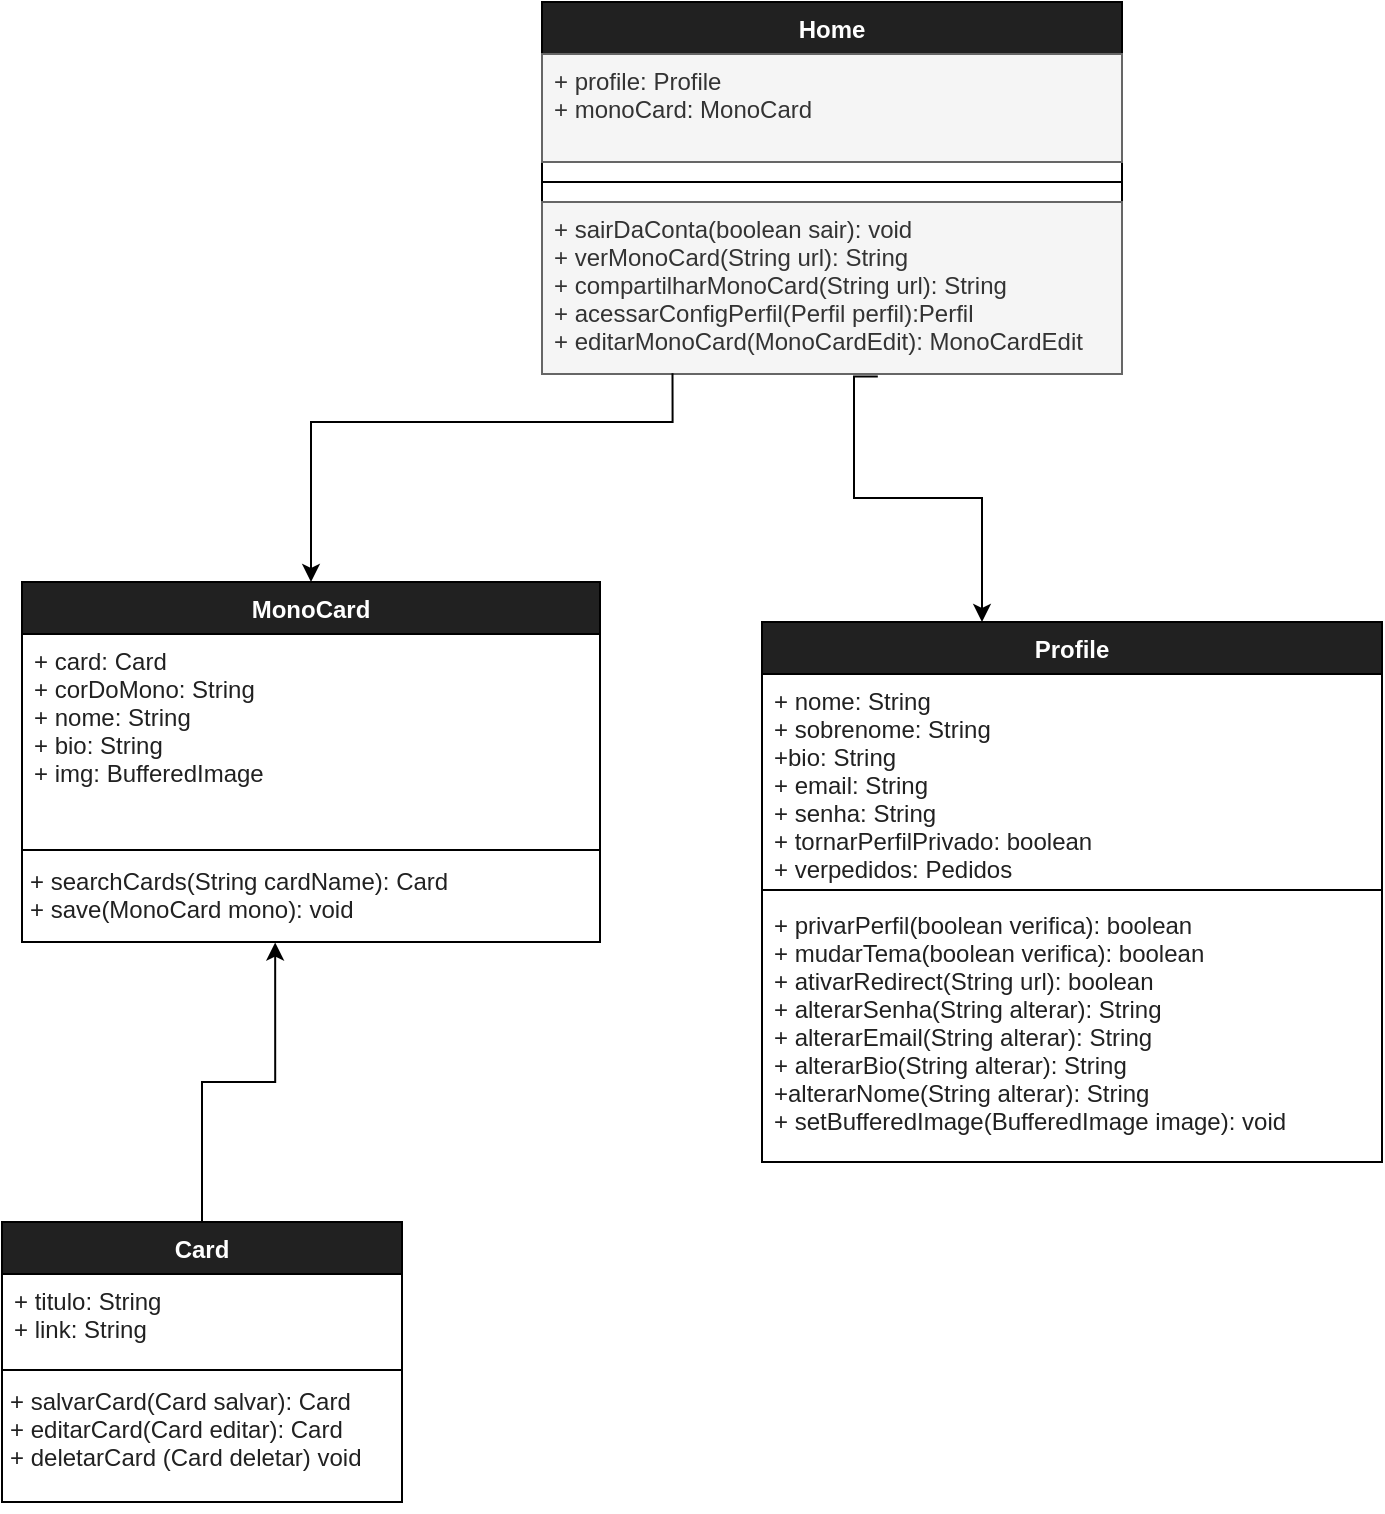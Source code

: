 <mxfile version="20.0.4" type="github">
  <diagram id="C5RBs43oDa-KdzZeNtuy" name="Page-1">
    <mxGraphModel dx="2031" dy="1063" grid="1" gridSize="10" guides="1" tooltips="1" connect="1" arrows="1" fold="1" page="1" pageScale="1" pageWidth="827" pageHeight="1169" math="0" shadow="0">
      <root>
        <mxCell id="WIyWlLk6GJQsqaUBKTNV-0" />
        <mxCell id="WIyWlLk6GJQsqaUBKTNV-1" parent="WIyWlLk6GJQsqaUBKTNV-0" />
        <mxCell id="Ze94KI98oy2lEPaOC78q-29" value="Home" style="swimlane;fontStyle=1;align=center;verticalAlign=top;childLayout=stackLayout;horizontal=1;startSize=26;horizontalStack=0;resizeParent=1;resizeParentMax=0;resizeLast=0;collapsible=1;marginBottom=0;fontColor=#FFFFFF;fillColor=#212121;" parent="WIyWlLk6GJQsqaUBKTNV-1" vertex="1">
          <mxGeometry x="350" y="40" width="290" height="186" as="geometry" />
        </mxCell>
        <mxCell id="Ze94KI98oy2lEPaOC78q-30" value="+ profile: Profile&#xa;+ monoCard: MonoCard&#xa;&#xa;" style="text;align=left;verticalAlign=top;spacingLeft=4;spacingRight=4;overflow=hidden;rotatable=0;points=[[0,0.5],[1,0.5]];portConstraint=eastwest;fillColor=#f5f5f5;fontColor=#333333;strokeColor=#666666;" parent="Ze94KI98oy2lEPaOC78q-29" vertex="1">
          <mxGeometry y="26" width="290" height="54" as="geometry" />
        </mxCell>
        <mxCell id="Ze94KI98oy2lEPaOC78q-31" value="" style="line;strokeWidth=1;fillColor=none;align=left;verticalAlign=middle;spacingTop=-1;spacingLeft=3;spacingRight=3;rotatable=0;labelPosition=right;points=[];portConstraint=eastwest;fontColor=#FFFFFF;" parent="Ze94KI98oy2lEPaOC78q-29" vertex="1">
          <mxGeometry y="80" width="290" height="20" as="geometry" />
        </mxCell>
        <mxCell id="Ze94KI98oy2lEPaOC78q-32" value="+ sairDaConta(boolean sair): void&#xa;+ verMonoCard(String url): String&#xa;+ compartilharMonoCard(String url): String&#xa;+ acessarConfigPerfil(Perfil perfil):Perfil&#xa;+ editarMonoCard(MonoCardEdit): MonoCardEdit&#xa;" style="text;strokeColor=#666666;fillColor=#f5f5f5;align=left;verticalAlign=top;spacingLeft=4;spacingRight=4;overflow=hidden;rotatable=0;points=[[0,0.5],[1,0.5]];portConstraint=eastwest;fontColor=#333333;" parent="Ze94KI98oy2lEPaOC78q-29" vertex="1">
          <mxGeometry y="100" width="290" height="86" as="geometry" />
        </mxCell>
        <mxCell id="Ze94KI98oy2lEPaOC78q-43" value="Profile" style="swimlane;fontStyle=1;align=center;verticalAlign=top;childLayout=stackLayout;horizontal=1;startSize=26;horizontalStack=0;resizeParent=1;resizeParentMax=0;resizeLast=0;collapsible=1;marginBottom=0;fontColor=#FFFFFF;fillColor=#212121;" parent="WIyWlLk6GJQsqaUBKTNV-1" vertex="1">
          <mxGeometry x="460" y="350" width="310" height="270" as="geometry" />
        </mxCell>
        <mxCell id="Ze94KI98oy2lEPaOC78q-44" value="+ nome: String&#xa;+ sobrenome: String&#xa;+bio: String&#xa;+ email: String&#xa;+ senha: String&#xa;+ tornarPerfilPrivado: boolean&#xa;+ verpedidos: Pedidos&#xa;" style="text;strokeColor=none;fillColor=none;align=left;verticalAlign=top;spacingLeft=4;spacingRight=4;overflow=hidden;rotatable=0;points=[[0,0.5],[1,0.5]];portConstraint=eastwest;fontColor=#212121;" parent="Ze94KI98oy2lEPaOC78q-43" vertex="1">
          <mxGeometry y="26" width="310" height="104" as="geometry" />
        </mxCell>
        <mxCell id="Ze94KI98oy2lEPaOC78q-45" value="" style="line;strokeWidth=1;fillColor=none;align=left;verticalAlign=middle;spacingTop=-1;spacingLeft=3;spacingRight=3;rotatable=0;labelPosition=right;points=[];portConstraint=eastwest;fontColor=#FFFFFF;" parent="Ze94KI98oy2lEPaOC78q-43" vertex="1">
          <mxGeometry y="130" width="310" height="8" as="geometry" />
        </mxCell>
        <mxCell id="Ze94KI98oy2lEPaOC78q-46" value="+ privarPerfil(boolean verifica): boolean&#xa;+ mudarTema(boolean verifica): boolean&#xa;+ ativarRedirect(String url): boolean&#xa;+ alterarSenha(String alterar): String&#xa;+ alterarEmail(String alterar): String&#xa;+ alterarBio(String alterar): String&#xa;+alterarNome(String alterar): String&#xa;+ setBufferedImage(BufferedImage image): void&#xa;&#xa;&#xa;" style="text;strokeColor=none;fillColor=none;align=left;verticalAlign=top;spacingLeft=4;spacingRight=4;overflow=hidden;rotatable=0;points=[[0,0.5],[1,0.5]];portConstraint=eastwest;fontColor=#212121;" parent="Ze94KI98oy2lEPaOC78q-43" vertex="1">
          <mxGeometry y="138" width="310" height="132" as="geometry" />
        </mxCell>
        <mxCell id="Ze94KI98oy2lEPaOC78q-47" value="MonoCard" style="swimlane;fontStyle=1;align=center;verticalAlign=top;childLayout=stackLayout;horizontal=1;startSize=26;horizontalStack=0;resizeParent=1;resizeParentMax=0;resizeLast=0;collapsible=1;marginBottom=0;fontColor=#FFFFFF;fillColor=#212121;" parent="WIyWlLk6GJQsqaUBKTNV-1" vertex="1">
          <mxGeometry x="90" y="330" width="289" height="180" as="geometry" />
        </mxCell>
        <mxCell id="Ze94KI98oy2lEPaOC78q-48" value="+ card: Card&#xa;+ corDoMono: String&#xa;+ nome: String&#xa;+ bio: String&#xa;+ img: BufferedImage&#xa;&#xa;" style="text;strokeColor=none;fillColor=none;align=left;verticalAlign=top;spacingLeft=4;spacingRight=4;overflow=hidden;rotatable=0;points=[[0,0.5],[1,0.5]];portConstraint=eastwest;fontColor=#212121;" parent="Ze94KI98oy2lEPaOC78q-47" vertex="1">
          <mxGeometry y="26" width="289" height="104" as="geometry" />
        </mxCell>
        <mxCell id="Ze94KI98oy2lEPaOC78q-49" value="" style="line;strokeWidth=1;fillColor=none;align=left;verticalAlign=middle;spacingTop=-1;spacingLeft=3;spacingRight=3;rotatable=0;labelPosition=right;points=[];portConstraint=eastwest;fontColor=#FFFFFF;" parent="Ze94KI98oy2lEPaOC78q-47" vertex="1">
          <mxGeometry y="130" width="289" height="8" as="geometry" />
        </mxCell>
        <mxCell id="Ze94KI98oy2lEPaOC78q-50" value="+ searchCards(String cardName): Card&#xa;+ save(MonoCard mono): void&#xa;&#xa;&#xa;" style="text;strokeColor=none;fillColor=none;align=left;verticalAlign=top;spacingLeft=4;spacingRight=4;overflow=hidden;rotatable=0;points=[[0,0.5],[1,0.5]];portConstraint=eastwest;fontColor=#212121;spacing=0;" parent="Ze94KI98oy2lEPaOC78q-47" vertex="1">
          <mxGeometry y="138" width="289" height="42" as="geometry" />
        </mxCell>
        <mxCell id="Ze94KI98oy2lEPaOC78q-58" style="edgeStyle=orthogonalEdgeStyle;rounded=0;orthogonalLoop=1;jettySize=auto;html=1;fontColor=#212121;exitX=0.225;exitY=0.995;exitDx=0;exitDy=0;exitPerimeter=0;" parent="WIyWlLk6GJQsqaUBKTNV-1" source="Ze94KI98oy2lEPaOC78q-32" target="Ze94KI98oy2lEPaOC78q-47" edge="1">
          <mxGeometry relative="1" as="geometry">
            <Array as="points">
              <mxPoint x="395" y="250" />
              <mxPoint x="30" y="250" />
            </Array>
          </mxGeometry>
        </mxCell>
        <mxCell id="Ze94KI98oy2lEPaOC78q-70" style="edgeStyle=orthogonalEdgeStyle;rounded=0;orthogonalLoop=1;jettySize=auto;html=1;entryX=0.438;entryY=1.006;entryDx=0;entryDy=0;entryPerimeter=0;fontColor=#212121;" parent="WIyWlLk6GJQsqaUBKTNV-1" source="Ze94KI98oy2lEPaOC78q-65" target="Ze94KI98oy2lEPaOC78q-50" edge="1">
          <mxGeometry relative="1" as="geometry" />
        </mxCell>
        <mxCell id="Ze94KI98oy2lEPaOC78q-65" value="Card" style="swimlane;fontStyle=1;align=center;verticalAlign=top;childLayout=stackLayout;horizontal=1;startSize=26;horizontalStack=0;resizeParent=1;resizeParentMax=0;resizeLast=0;collapsible=1;marginBottom=0;fontColor=#FFFFFF;fillColor=#212121;" parent="WIyWlLk6GJQsqaUBKTNV-1" vertex="1">
          <mxGeometry x="80" y="650" width="200" height="140" as="geometry" />
        </mxCell>
        <mxCell id="Ze94KI98oy2lEPaOC78q-66" value="+ titulo: String&#xa;+ link: String&#xa;" style="text;strokeColor=none;fillColor=none;align=left;verticalAlign=top;spacingLeft=4;spacingRight=4;overflow=hidden;rotatable=0;points=[[0,0.5],[1,0.5]];portConstraint=eastwest;fontColor=#212121;" parent="Ze94KI98oy2lEPaOC78q-65" vertex="1">
          <mxGeometry y="26" width="200" height="44" as="geometry" />
        </mxCell>
        <mxCell id="Ze94KI98oy2lEPaOC78q-67" value="" style="line;strokeWidth=1;fillColor=none;align=left;verticalAlign=middle;spacingTop=-1;spacingLeft=3;spacingRight=3;rotatable=0;labelPosition=right;points=[];portConstraint=eastwest;fontColor=#FFFFFF;" parent="Ze94KI98oy2lEPaOC78q-65" vertex="1">
          <mxGeometry y="70" width="200" height="8" as="geometry" />
        </mxCell>
        <mxCell id="Ze94KI98oy2lEPaOC78q-68" value="+ salvarCard(Card salvar): Card&#xa;+ editarCard(Card editar): Card&#xa;+ deletarCard (Card deletar) void&#xa;" style="text;strokeColor=none;fillColor=none;align=left;verticalAlign=top;spacingLeft=4;spacingRight=4;overflow=hidden;rotatable=0;points=[[0,0.5],[1,0.5]];portConstraint=eastwest;fontColor=#212121;spacing=0;" parent="Ze94KI98oy2lEPaOC78q-65" vertex="1">
          <mxGeometry y="78" width="200" height="62" as="geometry" />
        </mxCell>
        <mxCell id="Ze94KI98oy2lEPaOC78q-85" style="edgeStyle=orthogonalEdgeStyle;rounded=0;orthogonalLoop=1;jettySize=auto;html=1;fontColor=#212121;exitX=0.579;exitY=1.014;exitDx=0;exitDy=0;exitPerimeter=0;" parent="WIyWlLk6GJQsqaUBKTNV-1" source="Ze94KI98oy2lEPaOC78q-32" target="Ze94KI98oy2lEPaOC78q-43" edge="1">
          <mxGeometry relative="1" as="geometry">
            <Array as="points">
              <mxPoint x="506" y="288" />
              <mxPoint x="570" y="288" />
            </Array>
          </mxGeometry>
        </mxCell>
      </root>
    </mxGraphModel>
  </diagram>
</mxfile>
